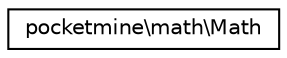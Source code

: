digraph "Graphical Class Hierarchy"
{
 // INTERACTIVE_SVG=YES
 // LATEX_PDF_SIZE
  edge [fontname="Helvetica",fontsize="10",labelfontname="Helvetica",labelfontsize="10"];
  node [fontname="Helvetica",fontsize="10",shape=record];
  rankdir="LR";
  Node0 [label="pocketmine\\math\\Math",height=0.2,width=0.4,color="black", fillcolor="white", style="filled",URL="$d4/db7/classpocketmine_1_1math_1_1_math.html",tooltip=" "];
}
